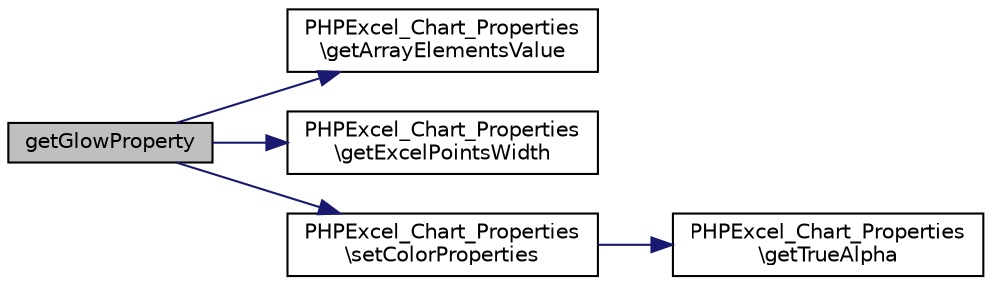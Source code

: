 digraph "getGlowProperty"
{
  edge [fontname="Helvetica",fontsize="10",labelfontname="Helvetica",labelfontsize="10"];
  node [fontname="Helvetica",fontsize="10",shape=record];
  rankdir="LR";
  Node12 [label="getGlowProperty",height=0.2,width=0.4,color="black", fillcolor="grey75", style="filled", fontcolor="black"];
  Node12 -> Node13 [color="midnightblue",fontsize="10",style="solid",fontname="Helvetica"];
  Node13 [label="PHPExcel_Chart_Properties\l\\getArrayElementsValue",height=0.2,width=0.4,color="black", fillcolor="white", style="filled",URL="$class_p_h_p_excel___chart___properties.html#adaf498ed0dc568e032e1663ae4297cb7"];
  Node12 -> Node14 [color="midnightblue",fontsize="10",style="solid",fontname="Helvetica"];
  Node14 [label="PHPExcel_Chart_Properties\l\\getExcelPointsWidth",height=0.2,width=0.4,color="black", fillcolor="white", style="filled",URL="$class_p_h_p_excel___chart___properties.html#a0970ba6b277368288bfd6ca2dbd88d5c"];
  Node12 -> Node15 [color="midnightblue",fontsize="10",style="solid",fontname="Helvetica"];
  Node15 [label="PHPExcel_Chart_Properties\l\\setColorProperties",height=0.2,width=0.4,color="black", fillcolor="white", style="filled",URL="$class_p_h_p_excel___chart___properties.html#aa5c82a2ae20ca784a61ef0b9ef788923"];
  Node15 -> Node16 [color="midnightblue",fontsize="10",style="solid",fontname="Helvetica"];
  Node16 [label="PHPExcel_Chart_Properties\l\\getTrueAlpha",height=0.2,width=0.4,color="black", fillcolor="white", style="filled",URL="$class_p_h_p_excel___chart___properties.html#ac203a99fc1ce483ab369da946f496d32"];
}
